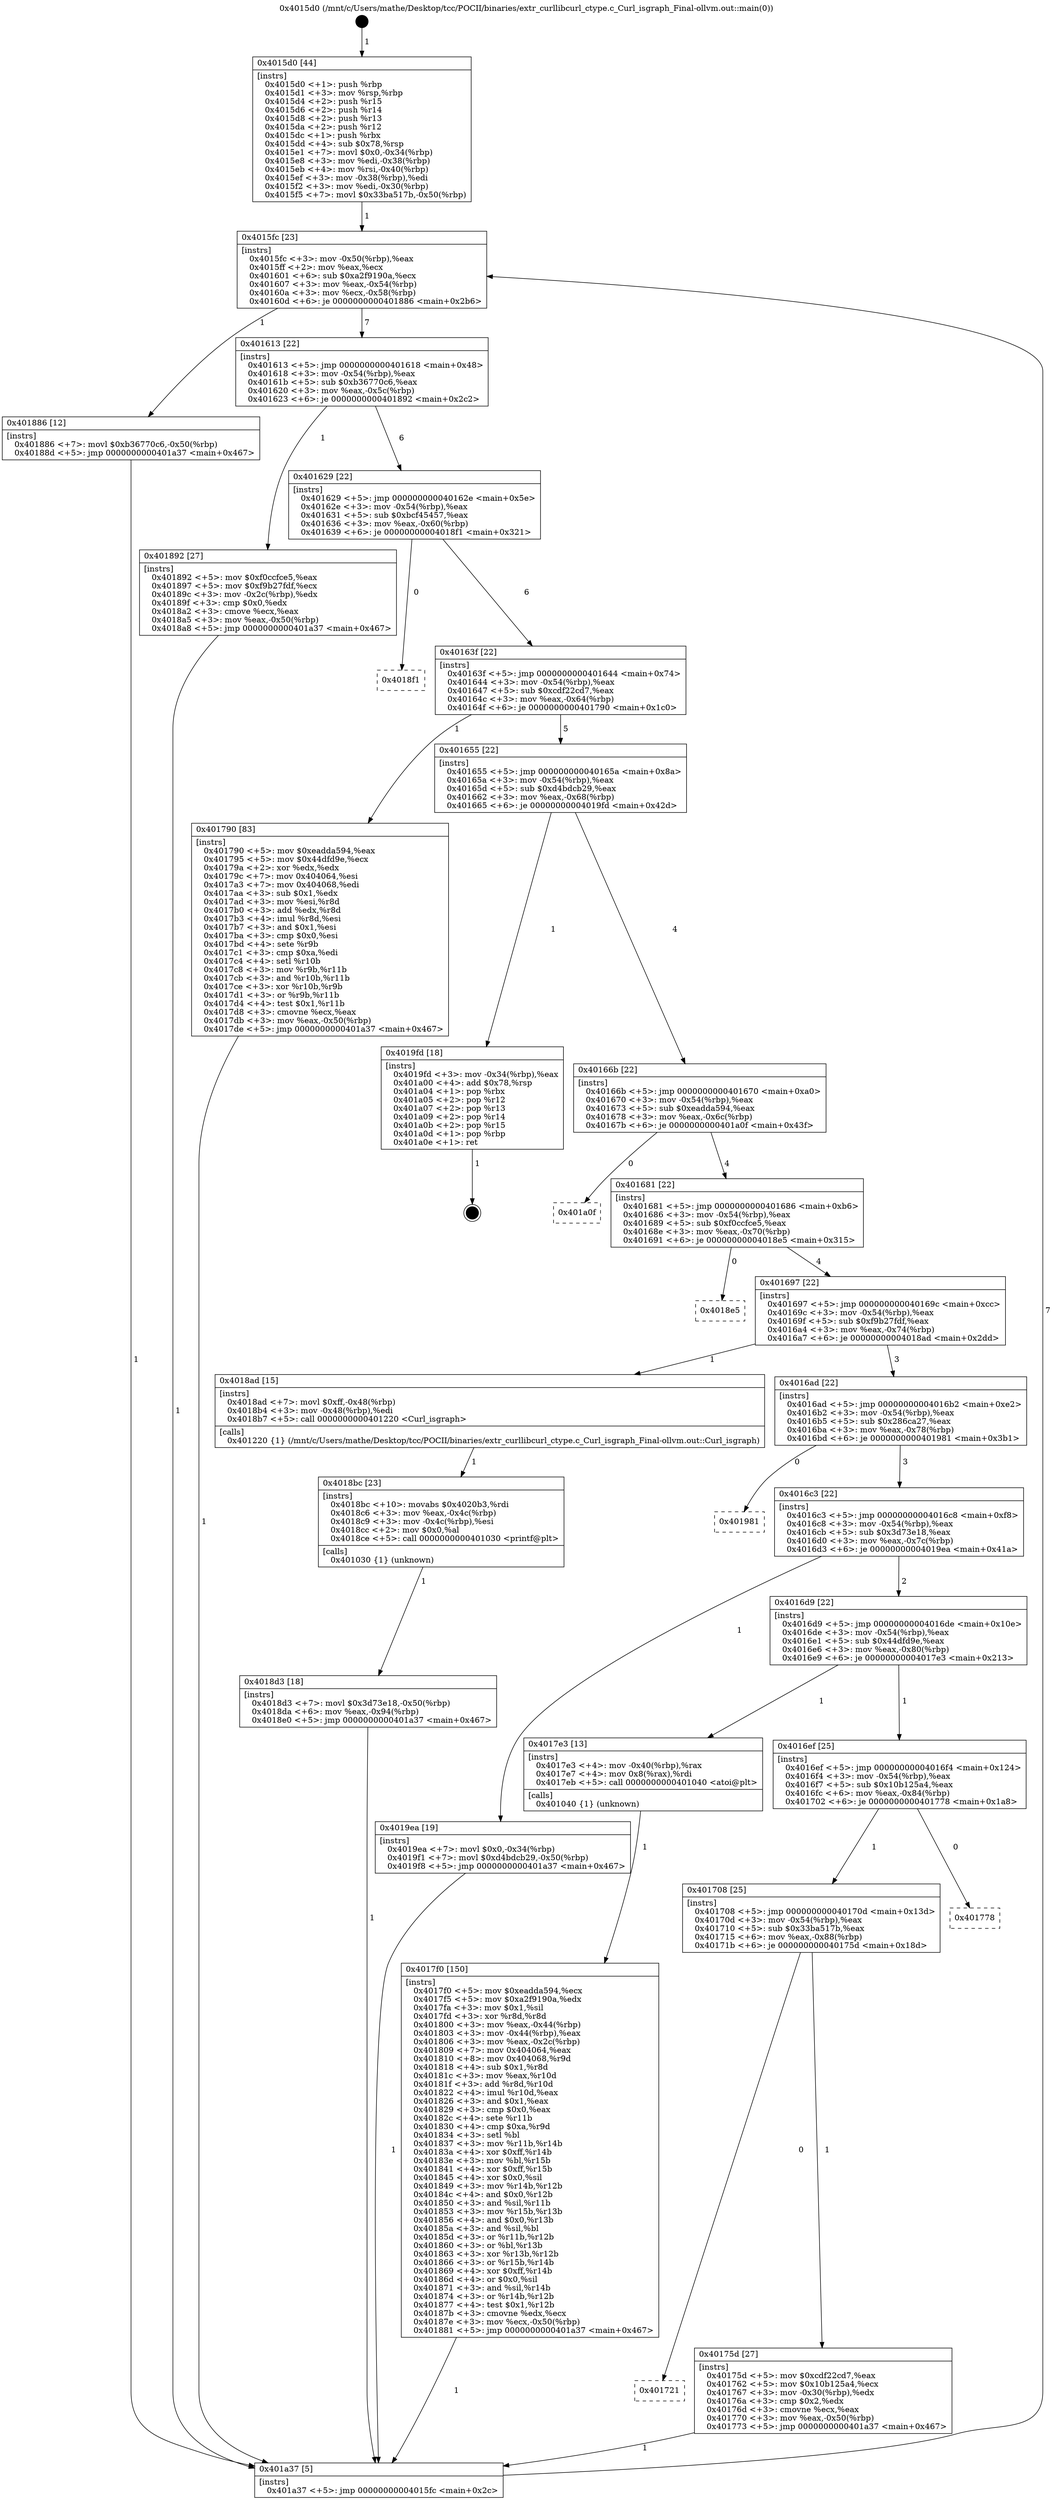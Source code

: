 digraph "0x4015d0" {
  label = "0x4015d0 (/mnt/c/Users/mathe/Desktop/tcc/POCII/binaries/extr_curllibcurl_ctype.c_Curl_isgraph_Final-ollvm.out::main(0))"
  labelloc = "t"
  node[shape=record]

  Entry [label="",width=0.3,height=0.3,shape=circle,fillcolor=black,style=filled]
  "0x4015fc" [label="{
     0x4015fc [23]\l
     | [instrs]\l
     &nbsp;&nbsp;0x4015fc \<+3\>: mov -0x50(%rbp),%eax\l
     &nbsp;&nbsp;0x4015ff \<+2\>: mov %eax,%ecx\l
     &nbsp;&nbsp;0x401601 \<+6\>: sub $0xa2f9190a,%ecx\l
     &nbsp;&nbsp;0x401607 \<+3\>: mov %eax,-0x54(%rbp)\l
     &nbsp;&nbsp;0x40160a \<+3\>: mov %ecx,-0x58(%rbp)\l
     &nbsp;&nbsp;0x40160d \<+6\>: je 0000000000401886 \<main+0x2b6\>\l
  }"]
  "0x401886" [label="{
     0x401886 [12]\l
     | [instrs]\l
     &nbsp;&nbsp;0x401886 \<+7\>: movl $0xb36770c6,-0x50(%rbp)\l
     &nbsp;&nbsp;0x40188d \<+5\>: jmp 0000000000401a37 \<main+0x467\>\l
  }"]
  "0x401613" [label="{
     0x401613 [22]\l
     | [instrs]\l
     &nbsp;&nbsp;0x401613 \<+5\>: jmp 0000000000401618 \<main+0x48\>\l
     &nbsp;&nbsp;0x401618 \<+3\>: mov -0x54(%rbp),%eax\l
     &nbsp;&nbsp;0x40161b \<+5\>: sub $0xb36770c6,%eax\l
     &nbsp;&nbsp;0x401620 \<+3\>: mov %eax,-0x5c(%rbp)\l
     &nbsp;&nbsp;0x401623 \<+6\>: je 0000000000401892 \<main+0x2c2\>\l
  }"]
  Exit [label="",width=0.3,height=0.3,shape=circle,fillcolor=black,style=filled,peripheries=2]
  "0x401892" [label="{
     0x401892 [27]\l
     | [instrs]\l
     &nbsp;&nbsp;0x401892 \<+5\>: mov $0xf0ccfce5,%eax\l
     &nbsp;&nbsp;0x401897 \<+5\>: mov $0xf9b27fdf,%ecx\l
     &nbsp;&nbsp;0x40189c \<+3\>: mov -0x2c(%rbp),%edx\l
     &nbsp;&nbsp;0x40189f \<+3\>: cmp $0x0,%edx\l
     &nbsp;&nbsp;0x4018a2 \<+3\>: cmove %ecx,%eax\l
     &nbsp;&nbsp;0x4018a5 \<+3\>: mov %eax,-0x50(%rbp)\l
     &nbsp;&nbsp;0x4018a8 \<+5\>: jmp 0000000000401a37 \<main+0x467\>\l
  }"]
  "0x401629" [label="{
     0x401629 [22]\l
     | [instrs]\l
     &nbsp;&nbsp;0x401629 \<+5\>: jmp 000000000040162e \<main+0x5e\>\l
     &nbsp;&nbsp;0x40162e \<+3\>: mov -0x54(%rbp),%eax\l
     &nbsp;&nbsp;0x401631 \<+5\>: sub $0xbcf45457,%eax\l
     &nbsp;&nbsp;0x401636 \<+3\>: mov %eax,-0x60(%rbp)\l
     &nbsp;&nbsp;0x401639 \<+6\>: je 00000000004018f1 \<main+0x321\>\l
  }"]
  "0x4018d3" [label="{
     0x4018d3 [18]\l
     | [instrs]\l
     &nbsp;&nbsp;0x4018d3 \<+7\>: movl $0x3d73e18,-0x50(%rbp)\l
     &nbsp;&nbsp;0x4018da \<+6\>: mov %eax,-0x94(%rbp)\l
     &nbsp;&nbsp;0x4018e0 \<+5\>: jmp 0000000000401a37 \<main+0x467\>\l
  }"]
  "0x4018f1" [label="{
     0x4018f1\l
  }", style=dashed]
  "0x40163f" [label="{
     0x40163f [22]\l
     | [instrs]\l
     &nbsp;&nbsp;0x40163f \<+5\>: jmp 0000000000401644 \<main+0x74\>\l
     &nbsp;&nbsp;0x401644 \<+3\>: mov -0x54(%rbp),%eax\l
     &nbsp;&nbsp;0x401647 \<+5\>: sub $0xcdf22cd7,%eax\l
     &nbsp;&nbsp;0x40164c \<+3\>: mov %eax,-0x64(%rbp)\l
     &nbsp;&nbsp;0x40164f \<+6\>: je 0000000000401790 \<main+0x1c0\>\l
  }"]
  "0x4018bc" [label="{
     0x4018bc [23]\l
     | [instrs]\l
     &nbsp;&nbsp;0x4018bc \<+10\>: movabs $0x4020b3,%rdi\l
     &nbsp;&nbsp;0x4018c6 \<+3\>: mov %eax,-0x4c(%rbp)\l
     &nbsp;&nbsp;0x4018c9 \<+3\>: mov -0x4c(%rbp),%esi\l
     &nbsp;&nbsp;0x4018cc \<+2\>: mov $0x0,%al\l
     &nbsp;&nbsp;0x4018ce \<+5\>: call 0000000000401030 \<printf@plt\>\l
     | [calls]\l
     &nbsp;&nbsp;0x401030 \{1\} (unknown)\l
  }"]
  "0x401790" [label="{
     0x401790 [83]\l
     | [instrs]\l
     &nbsp;&nbsp;0x401790 \<+5\>: mov $0xeadda594,%eax\l
     &nbsp;&nbsp;0x401795 \<+5\>: mov $0x44dfd9e,%ecx\l
     &nbsp;&nbsp;0x40179a \<+2\>: xor %edx,%edx\l
     &nbsp;&nbsp;0x40179c \<+7\>: mov 0x404064,%esi\l
     &nbsp;&nbsp;0x4017a3 \<+7\>: mov 0x404068,%edi\l
     &nbsp;&nbsp;0x4017aa \<+3\>: sub $0x1,%edx\l
     &nbsp;&nbsp;0x4017ad \<+3\>: mov %esi,%r8d\l
     &nbsp;&nbsp;0x4017b0 \<+3\>: add %edx,%r8d\l
     &nbsp;&nbsp;0x4017b3 \<+4\>: imul %r8d,%esi\l
     &nbsp;&nbsp;0x4017b7 \<+3\>: and $0x1,%esi\l
     &nbsp;&nbsp;0x4017ba \<+3\>: cmp $0x0,%esi\l
     &nbsp;&nbsp;0x4017bd \<+4\>: sete %r9b\l
     &nbsp;&nbsp;0x4017c1 \<+3\>: cmp $0xa,%edi\l
     &nbsp;&nbsp;0x4017c4 \<+4\>: setl %r10b\l
     &nbsp;&nbsp;0x4017c8 \<+3\>: mov %r9b,%r11b\l
     &nbsp;&nbsp;0x4017cb \<+3\>: and %r10b,%r11b\l
     &nbsp;&nbsp;0x4017ce \<+3\>: xor %r10b,%r9b\l
     &nbsp;&nbsp;0x4017d1 \<+3\>: or %r9b,%r11b\l
     &nbsp;&nbsp;0x4017d4 \<+4\>: test $0x1,%r11b\l
     &nbsp;&nbsp;0x4017d8 \<+3\>: cmovne %ecx,%eax\l
     &nbsp;&nbsp;0x4017db \<+3\>: mov %eax,-0x50(%rbp)\l
     &nbsp;&nbsp;0x4017de \<+5\>: jmp 0000000000401a37 \<main+0x467\>\l
  }"]
  "0x401655" [label="{
     0x401655 [22]\l
     | [instrs]\l
     &nbsp;&nbsp;0x401655 \<+5\>: jmp 000000000040165a \<main+0x8a\>\l
     &nbsp;&nbsp;0x40165a \<+3\>: mov -0x54(%rbp),%eax\l
     &nbsp;&nbsp;0x40165d \<+5\>: sub $0xd4bdcb29,%eax\l
     &nbsp;&nbsp;0x401662 \<+3\>: mov %eax,-0x68(%rbp)\l
     &nbsp;&nbsp;0x401665 \<+6\>: je 00000000004019fd \<main+0x42d\>\l
  }"]
  "0x4017f0" [label="{
     0x4017f0 [150]\l
     | [instrs]\l
     &nbsp;&nbsp;0x4017f0 \<+5\>: mov $0xeadda594,%ecx\l
     &nbsp;&nbsp;0x4017f5 \<+5\>: mov $0xa2f9190a,%edx\l
     &nbsp;&nbsp;0x4017fa \<+3\>: mov $0x1,%sil\l
     &nbsp;&nbsp;0x4017fd \<+3\>: xor %r8d,%r8d\l
     &nbsp;&nbsp;0x401800 \<+3\>: mov %eax,-0x44(%rbp)\l
     &nbsp;&nbsp;0x401803 \<+3\>: mov -0x44(%rbp),%eax\l
     &nbsp;&nbsp;0x401806 \<+3\>: mov %eax,-0x2c(%rbp)\l
     &nbsp;&nbsp;0x401809 \<+7\>: mov 0x404064,%eax\l
     &nbsp;&nbsp;0x401810 \<+8\>: mov 0x404068,%r9d\l
     &nbsp;&nbsp;0x401818 \<+4\>: sub $0x1,%r8d\l
     &nbsp;&nbsp;0x40181c \<+3\>: mov %eax,%r10d\l
     &nbsp;&nbsp;0x40181f \<+3\>: add %r8d,%r10d\l
     &nbsp;&nbsp;0x401822 \<+4\>: imul %r10d,%eax\l
     &nbsp;&nbsp;0x401826 \<+3\>: and $0x1,%eax\l
     &nbsp;&nbsp;0x401829 \<+3\>: cmp $0x0,%eax\l
     &nbsp;&nbsp;0x40182c \<+4\>: sete %r11b\l
     &nbsp;&nbsp;0x401830 \<+4\>: cmp $0xa,%r9d\l
     &nbsp;&nbsp;0x401834 \<+3\>: setl %bl\l
     &nbsp;&nbsp;0x401837 \<+3\>: mov %r11b,%r14b\l
     &nbsp;&nbsp;0x40183a \<+4\>: xor $0xff,%r14b\l
     &nbsp;&nbsp;0x40183e \<+3\>: mov %bl,%r15b\l
     &nbsp;&nbsp;0x401841 \<+4\>: xor $0xff,%r15b\l
     &nbsp;&nbsp;0x401845 \<+4\>: xor $0x0,%sil\l
     &nbsp;&nbsp;0x401849 \<+3\>: mov %r14b,%r12b\l
     &nbsp;&nbsp;0x40184c \<+4\>: and $0x0,%r12b\l
     &nbsp;&nbsp;0x401850 \<+3\>: and %sil,%r11b\l
     &nbsp;&nbsp;0x401853 \<+3\>: mov %r15b,%r13b\l
     &nbsp;&nbsp;0x401856 \<+4\>: and $0x0,%r13b\l
     &nbsp;&nbsp;0x40185a \<+3\>: and %sil,%bl\l
     &nbsp;&nbsp;0x40185d \<+3\>: or %r11b,%r12b\l
     &nbsp;&nbsp;0x401860 \<+3\>: or %bl,%r13b\l
     &nbsp;&nbsp;0x401863 \<+3\>: xor %r13b,%r12b\l
     &nbsp;&nbsp;0x401866 \<+3\>: or %r15b,%r14b\l
     &nbsp;&nbsp;0x401869 \<+4\>: xor $0xff,%r14b\l
     &nbsp;&nbsp;0x40186d \<+4\>: or $0x0,%sil\l
     &nbsp;&nbsp;0x401871 \<+3\>: and %sil,%r14b\l
     &nbsp;&nbsp;0x401874 \<+3\>: or %r14b,%r12b\l
     &nbsp;&nbsp;0x401877 \<+4\>: test $0x1,%r12b\l
     &nbsp;&nbsp;0x40187b \<+3\>: cmovne %edx,%ecx\l
     &nbsp;&nbsp;0x40187e \<+3\>: mov %ecx,-0x50(%rbp)\l
     &nbsp;&nbsp;0x401881 \<+5\>: jmp 0000000000401a37 \<main+0x467\>\l
  }"]
  "0x4019fd" [label="{
     0x4019fd [18]\l
     | [instrs]\l
     &nbsp;&nbsp;0x4019fd \<+3\>: mov -0x34(%rbp),%eax\l
     &nbsp;&nbsp;0x401a00 \<+4\>: add $0x78,%rsp\l
     &nbsp;&nbsp;0x401a04 \<+1\>: pop %rbx\l
     &nbsp;&nbsp;0x401a05 \<+2\>: pop %r12\l
     &nbsp;&nbsp;0x401a07 \<+2\>: pop %r13\l
     &nbsp;&nbsp;0x401a09 \<+2\>: pop %r14\l
     &nbsp;&nbsp;0x401a0b \<+2\>: pop %r15\l
     &nbsp;&nbsp;0x401a0d \<+1\>: pop %rbp\l
     &nbsp;&nbsp;0x401a0e \<+1\>: ret\l
  }"]
  "0x40166b" [label="{
     0x40166b [22]\l
     | [instrs]\l
     &nbsp;&nbsp;0x40166b \<+5\>: jmp 0000000000401670 \<main+0xa0\>\l
     &nbsp;&nbsp;0x401670 \<+3\>: mov -0x54(%rbp),%eax\l
     &nbsp;&nbsp;0x401673 \<+5\>: sub $0xeadda594,%eax\l
     &nbsp;&nbsp;0x401678 \<+3\>: mov %eax,-0x6c(%rbp)\l
     &nbsp;&nbsp;0x40167b \<+6\>: je 0000000000401a0f \<main+0x43f\>\l
  }"]
  "0x4015d0" [label="{
     0x4015d0 [44]\l
     | [instrs]\l
     &nbsp;&nbsp;0x4015d0 \<+1\>: push %rbp\l
     &nbsp;&nbsp;0x4015d1 \<+3\>: mov %rsp,%rbp\l
     &nbsp;&nbsp;0x4015d4 \<+2\>: push %r15\l
     &nbsp;&nbsp;0x4015d6 \<+2\>: push %r14\l
     &nbsp;&nbsp;0x4015d8 \<+2\>: push %r13\l
     &nbsp;&nbsp;0x4015da \<+2\>: push %r12\l
     &nbsp;&nbsp;0x4015dc \<+1\>: push %rbx\l
     &nbsp;&nbsp;0x4015dd \<+4\>: sub $0x78,%rsp\l
     &nbsp;&nbsp;0x4015e1 \<+7\>: movl $0x0,-0x34(%rbp)\l
     &nbsp;&nbsp;0x4015e8 \<+3\>: mov %edi,-0x38(%rbp)\l
     &nbsp;&nbsp;0x4015eb \<+4\>: mov %rsi,-0x40(%rbp)\l
     &nbsp;&nbsp;0x4015ef \<+3\>: mov -0x38(%rbp),%edi\l
     &nbsp;&nbsp;0x4015f2 \<+3\>: mov %edi,-0x30(%rbp)\l
     &nbsp;&nbsp;0x4015f5 \<+7\>: movl $0x33ba517b,-0x50(%rbp)\l
  }"]
  "0x401a0f" [label="{
     0x401a0f\l
  }", style=dashed]
  "0x401681" [label="{
     0x401681 [22]\l
     | [instrs]\l
     &nbsp;&nbsp;0x401681 \<+5\>: jmp 0000000000401686 \<main+0xb6\>\l
     &nbsp;&nbsp;0x401686 \<+3\>: mov -0x54(%rbp),%eax\l
     &nbsp;&nbsp;0x401689 \<+5\>: sub $0xf0ccfce5,%eax\l
     &nbsp;&nbsp;0x40168e \<+3\>: mov %eax,-0x70(%rbp)\l
     &nbsp;&nbsp;0x401691 \<+6\>: je 00000000004018e5 \<main+0x315\>\l
  }"]
  "0x401a37" [label="{
     0x401a37 [5]\l
     | [instrs]\l
     &nbsp;&nbsp;0x401a37 \<+5\>: jmp 00000000004015fc \<main+0x2c\>\l
  }"]
  "0x4018e5" [label="{
     0x4018e5\l
  }", style=dashed]
  "0x401697" [label="{
     0x401697 [22]\l
     | [instrs]\l
     &nbsp;&nbsp;0x401697 \<+5\>: jmp 000000000040169c \<main+0xcc\>\l
     &nbsp;&nbsp;0x40169c \<+3\>: mov -0x54(%rbp),%eax\l
     &nbsp;&nbsp;0x40169f \<+5\>: sub $0xf9b27fdf,%eax\l
     &nbsp;&nbsp;0x4016a4 \<+3\>: mov %eax,-0x74(%rbp)\l
     &nbsp;&nbsp;0x4016a7 \<+6\>: je 00000000004018ad \<main+0x2dd\>\l
  }"]
  "0x401721" [label="{
     0x401721\l
  }", style=dashed]
  "0x4018ad" [label="{
     0x4018ad [15]\l
     | [instrs]\l
     &nbsp;&nbsp;0x4018ad \<+7\>: movl $0xff,-0x48(%rbp)\l
     &nbsp;&nbsp;0x4018b4 \<+3\>: mov -0x48(%rbp),%edi\l
     &nbsp;&nbsp;0x4018b7 \<+5\>: call 0000000000401220 \<Curl_isgraph\>\l
     | [calls]\l
     &nbsp;&nbsp;0x401220 \{1\} (/mnt/c/Users/mathe/Desktop/tcc/POCII/binaries/extr_curllibcurl_ctype.c_Curl_isgraph_Final-ollvm.out::Curl_isgraph)\l
  }"]
  "0x4016ad" [label="{
     0x4016ad [22]\l
     | [instrs]\l
     &nbsp;&nbsp;0x4016ad \<+5\>: jmp 00000000004016b2 \<main+0xe2\>\l
     &nbsp;&nbsp;0x4016b2 \<+3\>: mov -0x54(%rbp),%eax\l
     &nbsp;&nbsp;0x4016b5 \<+5\>: sub $0x286ca27,%eax\l
     &nbsp;&nbsp;0x4016ba \<+3\>: mov %eax,-0x78(%rbp)\l
     &nbsp;&nbsp;0x4016bd \<+6\>: je 0000000000401981 \<main+0x3b1\>\l
  }"]
  "0x40175d" [label="{
     0x40175d [27]\l
     | [instrs]\l
     &nbsp;&nbsp;0x40175d \<+5\>: mov $0xcdf22cd7,%eax\l
     &nbsp;&nbsp;0x401762 \<+5\>: mov $0x10b125a4,%ecx\l
     &nbsp;&nbsp;0x401767 \<+3\>: mov -0x30(%rbp),%edx\l
     &nbsp;&nbsp;0x40176a \<+3\>: cmp $0x2,%edx\l
     &nbsp;&nbsp;0x40176d \<+3\>: cmovne %ecx,%eax\l
     &nbsp;&nbsp;0x401770 \<+3\>: mov %eax,-0x50(%rbp)\l
     &nbsp;&nbsp;0x401773 \<+5\>: jmp 0000000000401a37 \<main+0x467\>\l
  }"]
  "0x401981" [label="{
     0x401981\l
  }", style=dashed]
  "0x4016c3" [label="{
     0x4016c3 [22]\l
     | [instrs]\l
     &nbsp;&nbsp;0x4016c3 \<+5\>: jmp 00000000004016c8 \<main+0xf8\>\l
     &nbsp;&nbsp;0x4016c8 \<+3\>: mov -0x54(%rbp),%eax\l
     &nbsp;&nbsp;0x4016cb \<+5\>: sub $0x3d73e18,%eax\l
     &nbsp;&nbsp;0x4016d0 \<+3\>: mov %eax,-0x7c(%rbp)\l
     &nbsp;&nbsp;0x4016d3 \<+6\>: je 00000000004019ea \<main+0x41a\>\l
  }"]
  "0x401708" [label="{
     0x401708 [25]\l
     | [instrs]\l
     &nbsp;&nbsp;0x401708 \<+5\>: jmp 000000000040170d \<main+0x13d\>\l
     &nbsp;&nbsp;0x40170d \<+3\>: mov -0x54(%rbp),%eax\l
     &nbsp;&nbsp;0x401710 \<+5\>: sub $0x33ba517b,%eax\l
     &nbsp;&nbsp;0x401715 \<+6\>: mov %eax,-0x88(%rbp)\l
     &nbsp;&nbsp;0x40171b \<+6\>: je 000000000040175d \<main+0x18d\>\l
  }"]
  "0x4019ea" [label="{
     0x4019ea [19]\l
     | [instrs]\l
     &nbsp;&nbsp;0x4019ea \<+7\>: movl $0x0,-0x34(%rbp)\l
     &nbsp;&nbsp;0x4019f1 \<+7\>: movl $0xd4bdcb29,-0x50(%rbp)\l
     &nbsp;&nbsp;0x4019f8 \<+5\>: jmp 0000000000401a37 \<main+0x467\>\l
  }"]
  "0x4016d9" [label="{
     0x4016d9 [22]\l
     | [instrs]\l
     &nbsp;&nbsp;0x4016d9 \<+5\>: jmp 00000000004016de \<main+0x10e\>\l
     &nbsp;&nbsp;0x4016de \<+3\>: mov -0x54(%rbp),%eax\l
     &nbsp;&nbsp;0x4016e1 \<+5\>: sub $0x44dfd9e,%eax\l
     &nbsp;&nbsp;0x4016e6 \<+3\>: mov %eax,-0x80(%rbp)\l
     &nbsp;&nbsp;0x4016e9 \<+6\>: je 00000000004017e3 \<main+0x213\>\l
  }"]
  "0x401778" [label="{
     0x401778\l
  }", style=dashed]
  "0x4017e3" [label="{
     0x4017e3 [13]\l
     | [instrs]\l
     &nbsp;&nbsp;0x4017e3 \<+4\>: mov -0x40(%rbp),%rax\l
     &nbsp;&nbsp;0x4017e7 \<+4\>: mov 0x8(%rax),%rdi\l
     &nbsp;&nbsp;0x4017eb \<+5\>: call 0000000000401040 \<atoi@plt\>\l
     | [calls]\l
     &nbsp;&nbsp;0x401040 \{1\} (unknown)\l
  }"]
  "0x4016ef" [label="{
     0x4016ef [25]\l
     | [instrs]\l
     &nbsp;&nbsp;0x4016ef \<+5\>: jmp 00000000004016f4 \<main+0x124\>\l
     &nbsp;&nbsp;0x4016f4 \<+3\>: mov -0x54(%rbp),%eax\l
     &nbsp;&nbsp;0x4016f7 \<+5\>: sub $0x10b125a4,%eax\l
     &nbsp;&nbsp;0x4016fc \<+6\>: mov %eax,-0x84(%rbp)\l
     &nbsp;&nbsp;0x401702 \<+6\>: je 0000000000401778 \<main+0x1a8\>\l
  }"]
  Entry -> "0x4015d0" [label=" 1"]
  "0x4015fc" -> "0x401886" [label=" 1"]
  "0x4015fc" -> "0x401613" [label=" 7"]
  "0x4019fd" -> Exit [label=" 1"]
  "0x401613" -> "0x401892" [label=" 1"]
  "0x401613" -> "0x401629" [label=" 6"]
  "0x4019ea" -> "0x401a37" [label=" 1"]
  "0x401629" -> "0x4018f1" [label=" 0"]
  "0x401629" -> "0x40163f" [label=" 6"]
  "0x4018d3" -> "0x401a37" [label=" 1"]
  "0x40163f" -> "0x401790" [label=" 1"]
  "0x40163f" -> "0x401655" [label=" 5"]
  "0x4018bc" -> "0x4018d3" [label=" 1"]
  "0x401655" -> "0x4019fd" [label=" 1"]
  "0x401655" -> "0x40166b" [label=" 4"]
  "0x4018ad" -> "0x4018bc" [label=" 1"]
  "0x40166b" -> "0x401a0f" [label=" 0"]
  "0x40166b" -> "0x401681" [label=" 4"]
  "0x401892" -> "0x401a37" [label=" 1"]
  "0x401681" -> "0x4018e5" [label=" 0"]
  "0x401681" -> "0x401697" [label=" 4"]
  "0x401886" -> "0x401a37" [label=" 1"]
  "0x401697" -> "0x4018ad" [label=" 1"]
  "0x401697" -> "0x4016ad" [label=" 3"]
  "0x4017f0" -> "0x401a37" [label=" 1"]
  "0x4016ad" -> "0x401981" [label=" 0"]
  "0x4016ad" -> "0x4016c3" [label=" 3"]
  "0x4017e3" -> "0x4017f0" [label=" 1"]
  "0x4016c3" -> "0x4019ea" [label=" 1"]
  "0x4016c3" -> "0x4016d9" [label=" 2"]
  "0x401a37" -> "0x4015fc" [label=" 7"]
  "0x4016d9" -> "0x4017e3" [label=" 1"]
  "0x4016d9" -> "0x4016ef" [label=" 1"]
  "0x4015d0" -> "0x4015fc" [label=" 1"]
  "0x4016ef" -> "0x401778" [label=" 0"]
  "0x4016ef" -> "0x401708" [label=" 1"]
  "0x401790" -> "0x401a37" [label=" 1"]
  "0x401708" -> "0x40175d" [label=" 1"]
  "0x401708" -> "0x401721" [label=" 0"]
  "0x40175d" -> "0x401a37" [label=" 1"]
}
